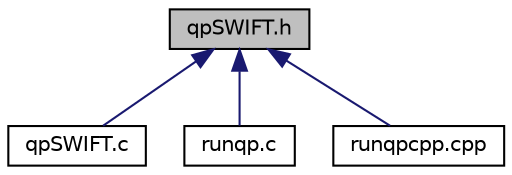 digraph "qpSWIFT.h"
{
 // LATEX_PDF_SIZE
  bgcolor="transparent";
  edge [fontname="Helvetica",fontsize="10",labelfontname="Helvetica",labelfontsize="10"];
  node [fontname="Helvetica",fontsize="10",shape=record];
  Node1 [label="qpSWIFT.h",height=0.2,width=0.4,color="black", fillcolor="grey75", style="filled", fontcolor="black",tooltip=" "];
  Node1 -> Node2 [dir="back",color="midnightblue",fontsize="10",style="solid",fontname="Helvetica"];
  Node2 [label="qpSWIFT.c",height=0.2,width=0.4,color="black",URL="$qpSWIFT_8c.html",tooltip=" "];
  Node1 -> Node3 [dir="back",color="midnightblue",fontsize="10",style="solid",fontname="Helvetica"];
  Node3 [label="runqp.c",height=0.2,width=0.4,color="black",URL="$runqp_8c.html",tooltip=" "];
  Node1 -> Node4 [dir="back",color="midnightblue",fontsize="10",style="solid",fontname="Helvetica"];
  Node4 [label="runqpcpp.cpp",height=0.2,width=0.4,color="black",URL="$runqpcpp_8cpp.html",tooltip=" "];
}
